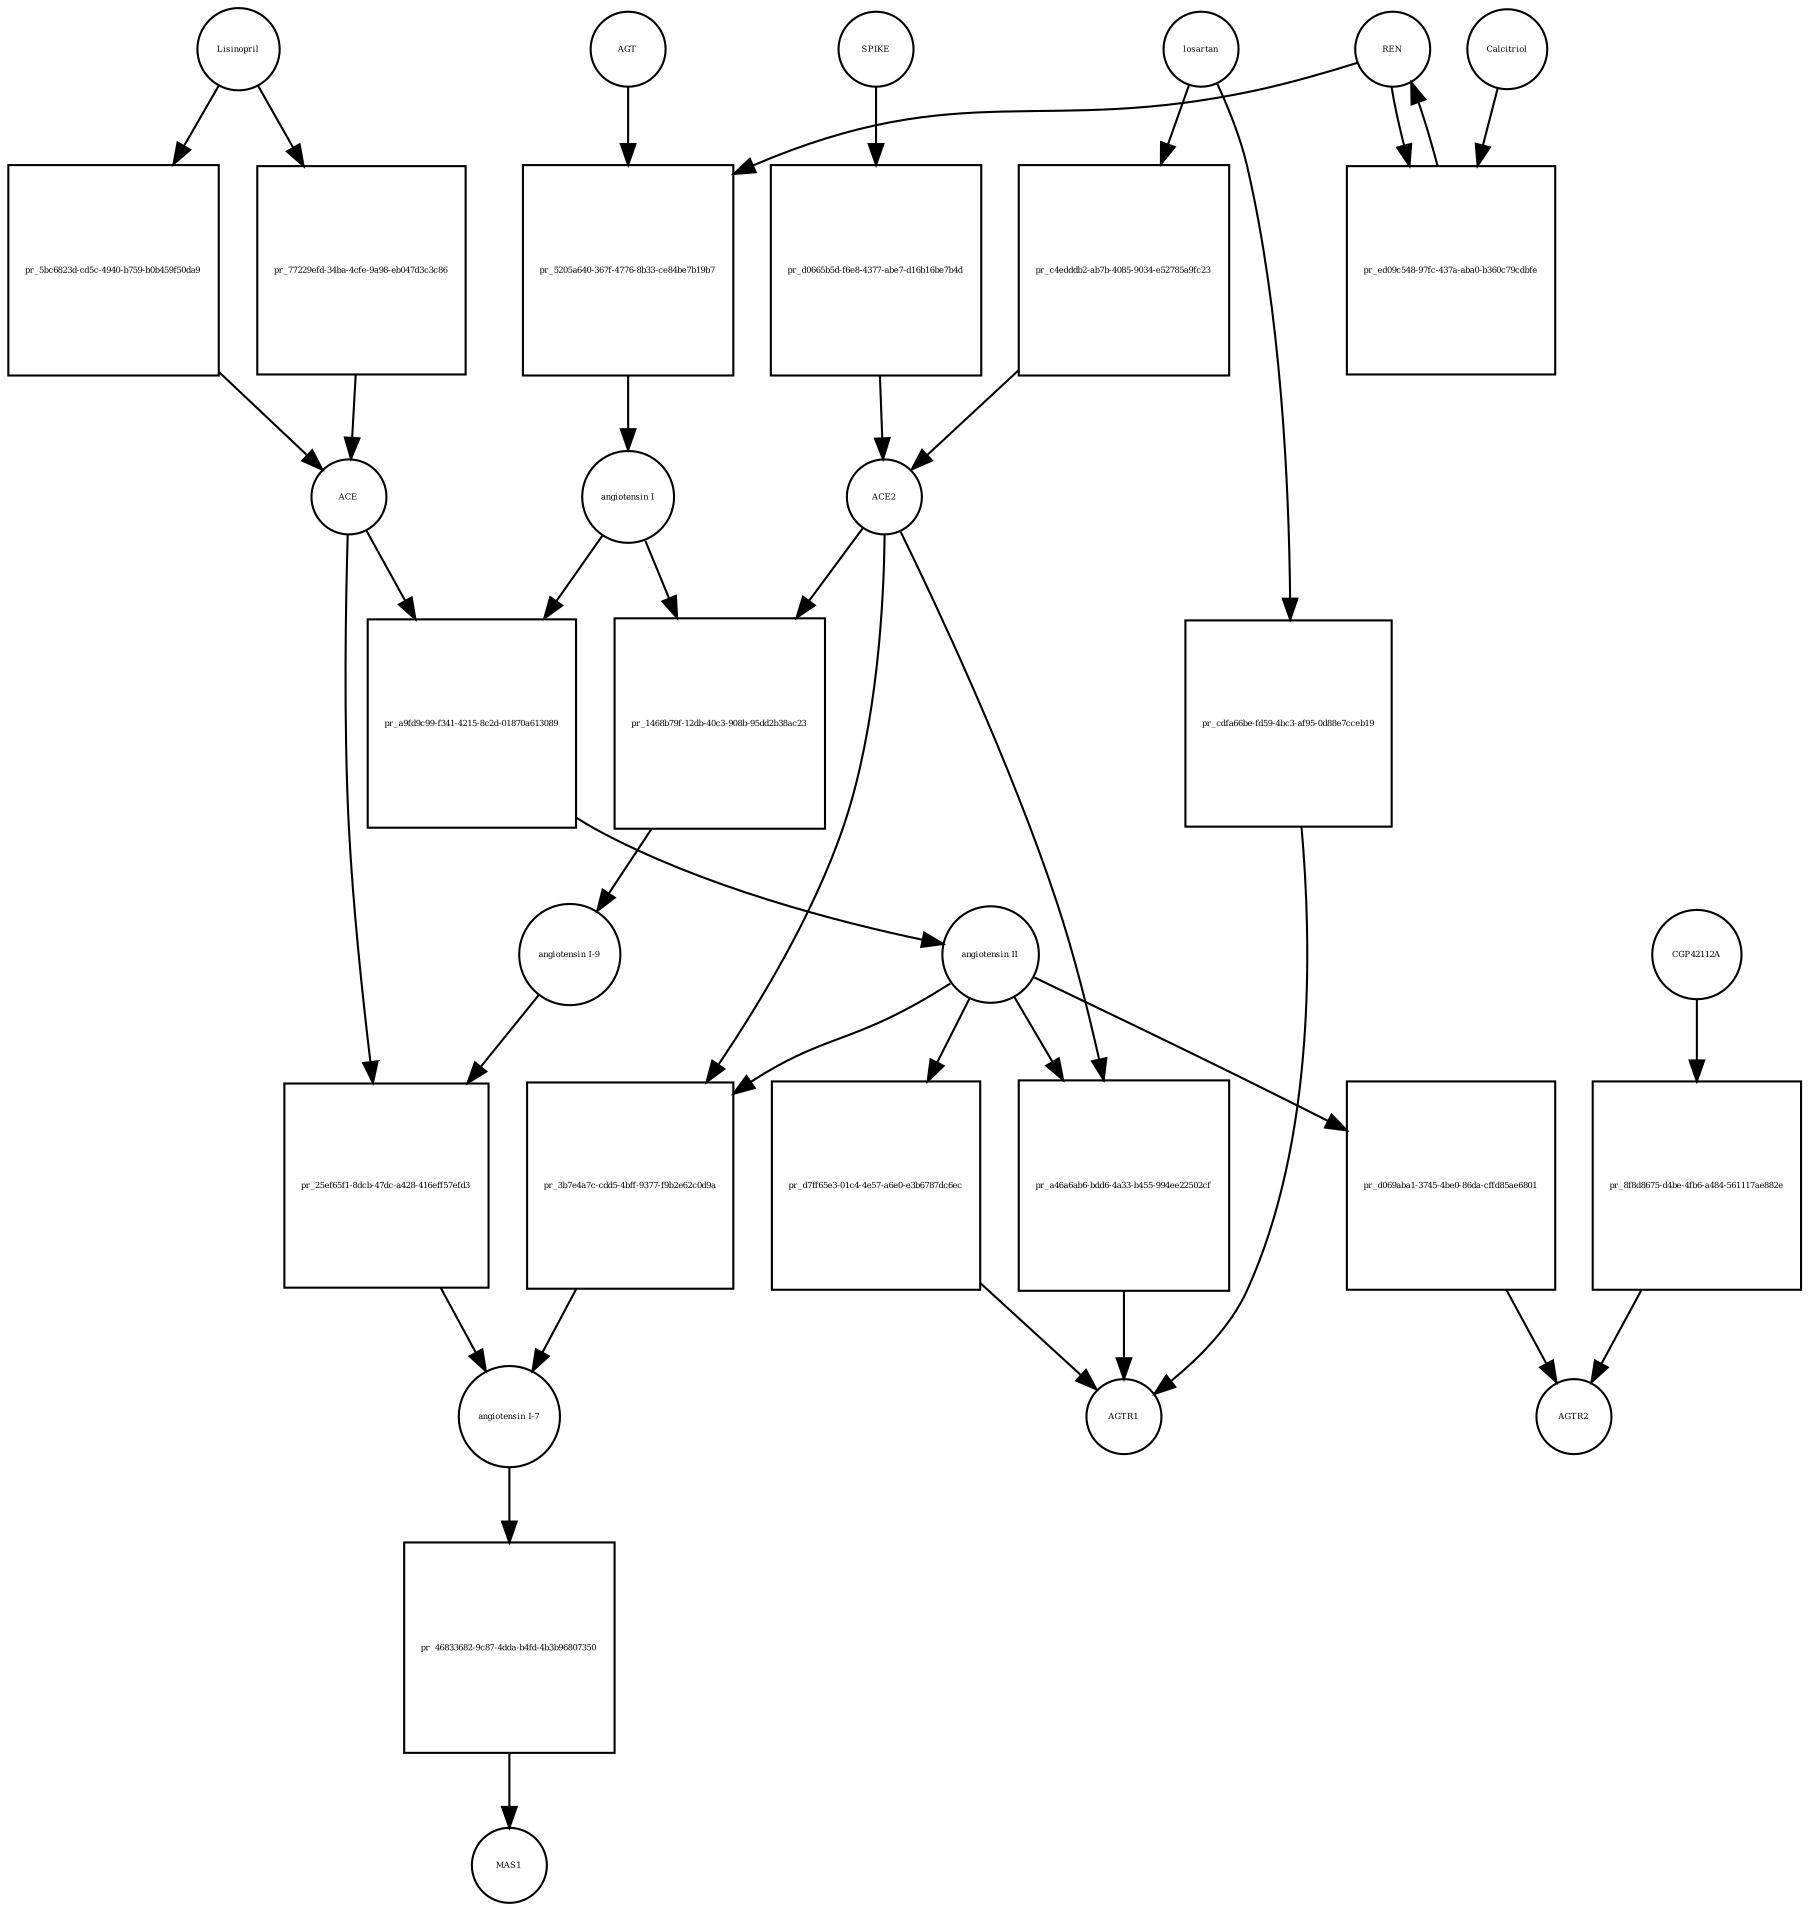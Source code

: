 strict digraph  {
AGT [annotation="", bipartite=0, cls=macromolecule, fontsize=4, label=AGT, shape=circle];
"pr_5205a640-367f-4776-8b33-ce84be7b19b7" [annotation="", bipartite=1, cls=process, fontsize=4, label="pr_5205a640-367f-4776-8b33-ce84be7b19b7", shape=square];
"angiotensin I" [annotation="", bipartite=0, cls="simple chemical", fontsize=4, label="angiotensin I", shape=circle];
REN [annotation="", bipartite=0, cls=macromolecule, fontsize=4, label=REN, shape=circle];
"pr_a9fd9c99-f341-4215-8c2d-01870a613089" [annotation="", bipartite=1, cls=process, fontsize=4, label="pr_a9fd9c99-f341-4215-8c2d-01870a613089", shape=square];
"angiotensin II" [annotation="", bipartite=0, cls="simple chemical", fontsize=4, label="angiotensin II", shape=circle];
ACE [annotation="", bipartite=0, cls=macromolecule, fontsize=4, label=ACE, shape=circle];
"pr_1468b79f-12db-40c3-908b-95dd2b38ac23" [annotation="", bipartite=1, cls=process, fontsize=4, label="pr_1468b79f-12db-40c3-908b-95dd2b38ac23", shape=square];
"angiotensin I-9" [annotation="", bipartite=0, cls="simple chemical", fontsize=4, label="angiotensin I-9", shape=circle];
ACE2 [annotation="", bipartite=0, cls=macromolecule, fontsize=4, label=ACE2, shape=circle];
"pr_25ef65f1-8dcb-47dc-a428-416eff57efd3" [annotation="", bipartite=1, cls=process, fontsize=4, label="pr_25ef65f1-8dcb-47dc-a428-416eff57efd3", shape=square];
"angiotensin I-7" [annotation="", bipartite=0, cls="simple chemical", fontsize=4, label="angiotensin I-7", shape=circle];
"pr_3b7e4a7c-cdd5-4bff-9377-f9b2e62c0d9a" [annotation="", bipartite=1, cls=process, fontsize=4, label="pr_3b7e4a7c-cdd5-4bff-9377-f9b2e62c0d9a", shape=square];
SPIKE [annotation="", bipartite=0, cls=macromolecule, fontsize=4, label=SPIKE, shape=circle];
"pr_d0665b5d-f6e8-4377-abe7-d16b16be7b4d" [annotation="", bipartite=1, cls=process, fontsize=4, label="pr_d0665b5d-f6e8-4377-abe7-d16b16be7b4d", shape=square];
Lisinopril [annotation="", bipartite=0, cls="simple chemical", fontsize=4, label=Lisinopril, shape=circle];
"pr_5bc6823d-cd5c-4940-b759-b0b459f50da9" [annotation="", bipartite=1, cls=process, fontsize=4, label="pr_5bc6823d-cd5c-4940-b759-b0b459f50da9", shape=square];
"pr_d7ff65e3-01c4-4e57-a6e0-e3b6787dc6ec" [annotation="", bipartite=1, cls=process, fontsize=4, label="pr_d7ff65e3-01c4-4e57-a6e0-e3b6787dc6ec", shape=square];
AGTR1 [annotation="", bipartite=0, cls=macromolecule, fontsize=4, label=AGTR1, shape=circle];
"pr_d069aba1-3745-4be0-86da-cffd85ae6801" [annotation="", bipartite=1, cls=process, fontsize=4, label="pr_d069aba1-3745-4be0-86da-cffd85ae6801", shape=square];
AGTR2 [annotation="", bipartite=0, cls=macromolecule, fontsize=4, label=AGTR2, shape=circle];
"pr_46833682-9c87-4dda-b4fd-4b3b96807350" [annotation="", bipartite=1, cls=process, fontsize=4, label="pr_46833682-9c87-4dda-b4fd-4b3b96807350", shape=square];
MAS1 [annotation="", bipartite=0, cls=macromolecule, fontsize=4, label=MAS1, shape=circle];
losartan [annotation="", bipartite=0, cls="simple chemical", fontsize=4, label=losartan, shape=circle];
"pr_cdfa66be-fd59-4bc3-af95-0d88e7cceb19" [annotation="", bipartite=1, cls=process, fontsize=4, label="pr_cdfa66be-fd59-4bc3-af95-0d88e7cceb19", shape=square];
"pr_ed09c548-97fc-437a-aba0-b360c79cdbfe" [annotation="", bipartite=1, cls=process, fontsize=4, label="pr_ed09c548-97fc-437a-aba0-b360c79cdbfe", shape=square];
Calcitriol [annotation="", bipartite=0, cls="simple chemical", fontsize=4, label=Calcitriol, shape=circle];
"pr_77229efd-34ba-4cfe-9a98-eb047d3c3c86" [annotation="", bipartite=1, cls=process, fontsize=4, label="pr_77229efd-34ba-4cfe-9a98-eb047d3c3c86", shape=square];
"pr_a46a6ab6-bdd6-4a33-b455-994ee22502cf" [annotation="", bipartite=1, cls=process, fontsize=4, label="pr_a46a6ab6-bdd6-4a33-b455-994ee22502cf", shape=square];
CGP42112A [annotation="", bipartite=0, cls="simple chemical", fontsize=4, label=CGP42112A, shape=circle];
"pr_8f8d8675-d4be-4fb6-a484-561117ae882e" [annotation="", bipartite=1, cls=process, fontsize=4, label="pr_8f8d8675-d4be-4fb6-a484-561117ae882e", shape=square];
"pr_c4edddb2-ab7b-4085-9034-e52785a9fc23" [annotation="", bipartite=1, cls=process, fontsize=4, label="pr_c4edddb2-ab7b-4085-9034-e52785a9fc23", shape=square];
AGT -> "pr_5205a640-367f-4776-8b33-ce84be7b19b7"  [annotation="", interaction_type=consumption];
"pr_5205a640-367f-4776-8b33-ce84be7b19b7" -> "angiotensin I"  [annotation="", interaction_type=production];
"angiotensin I" -> "pr_a9fd9c99-f341-4215-8c2d-01870a613089"  [annotation="", interaction_type=consumption];
"angiotensin I" -> "pr_1468b79f-12db-40c3-908b-95dd2b38ac23"  [annotation="", interaction_type=consumption];
REN -> "pr_5205a640-367f-4776-8b33-ce84be7b19b7"  [annotation="", interaction_type=catalysis];
REN -> "pr_ed09c548-97fc-437a-aba0-b360c79cdbfe"  [annotation="", interaction_type=consumption];
"pr_a9fd9c99-f341-4215-8c2d-01870a613089" -> "angiotensin II"  [annotation="", interaction_type=production];
"angiotensin II" -> "pr_3b7e4a7c-cdd5-4bff-9377-f9b2e62c0d9a"  [annotation="", interaction_type=consumption];
"angiotensin II" -> "pr_d7ff65e3-01c4-4e57-a6e0-e3b6787dc6ec"  [annotation="", interaction_type=consumption];
"angiotensin II" -> "pr_d069aba1-3745-4be0-86da-cffd85ae6801"  [annotation="", interaction_type=consumption];
"angiotensin II" -> "pr_a46a6ab6-bdd6-4a33-b455-994ee22502cf"  [annotation="", interaction_type=modulation];
ACE -> "pr_a9fd9c99-f341-4215-8c2d-01870a613089"  [annotation="", interaction_type=catalysis];
ACE -> "pr_25ef65f1-8dcb-47dc-a428-416eff57efd3"  [annotation="", interaction_type=catalysis];
"pr_1468b79f-12db-40c3-908b-95dd2b38ac23" -> "angiotensin I-9"  [annotation="", interaction_type=production];
"angiotensin I-9" -> "pr_25ef65f1-8dcb-47dc-a428-416eff57efd3"  [annotation="", interaction_type=consumption];
ACE2 -> "pr_1468b79f-12db-40c3-908b-95dd2b38ac23"  [annotation="", interaction_type=catalysis];
ACE2 -> "pr_3b7e4a7c-cdd5-4bff-9377-f9b2e62c0d9a"  [annotation="", interaction_type=catalysis];
ACE2 -> "pr_a46a6ab6-bdd6-4a33-b455-994ee22502cf"  [annotation="", interaction_type=consumption];
"pr_25ef65f1-8dcb-47dc-a428-416eff57efd3" -> "angiotensin I-7"  [annotation="", interaction_type=production];
"angiotensin I-7" -> "pr_46833682-9c87-4dda-b4fd-4b3b96807350"  [annotation="", interaction_type=consumption];
"pr_3b7e4a7c-cdd5-4bff-9377-f9b2e62c0d9a" -> "angiotensin I-7"  [annotation="", interaction_type=production];
SPIKE -> "pr_d0665b5d-f6e8-4377-abe7-d16b16be7b4d"  [annotation="", interaction_type=consumption];
"pr_d0665b5d-f6e8-4377-abe7-d16b16be7b4d" -> ACE2  [annotation="", interaction_type=production];
Lisinopril -> "pr_5bc6823d-cd5c-4940-b759-b0b459f50da9"  [annotation="", interaction_type=consumption];
Lisinopril -> "pr_77229efd-34ba-4cfe-9a98-eb047d3c3c86"  [annotation="", interaction_type=consumption];
"pr_5bc6823d-cd5c-4940-b759-b0b459f50da9" -> ACE  [annotation="", interaction_type=production];
"pr_d7ff65e3-01c4-4e57-a6e0-e3b6787dc6ec" -> AGTR1  [annotation="", interaction_type=production];
"pr_d069aba1-3745-4be0-86da-cffd85ae6801" -> AGTR2  [annotation="", interaction_type=production];
"pr_46833682-9c87-4dda-b4fd-4b3b96807350" -> MAS1  [annotation="", interaction_type=production];
losartan -> "pr_cdfa66be-fd59-4bc3-af95-0d88e7cceb19"  [annotation="", interaction_type=consumption];
losartan -> "pr_c4edddb2-ab7b-4085-9034-e52785a9fc23"  [annotation="", interaction_type=consumption];
"pr_cdfa66be-fd59-4bc3-af95-0d88e7cceb19" -> AGTR1  [annotation="", interaction_type=production];
"pr_ed09c548-97fc-437a-aba0-b360c79cdbfe" -> REN  [annotation="", interaction_type=production];
Calcitriol -> "pr_ed09c548-97fc-437a-aba0-b360c79cdbfe"  [annotation="", interaction_type=inhibition];
"pr_77229efd-34ba-4cfe-9a98-eb047d3c3c86" -> ACE  [annotation="", interaction_type=production];
"pr_a46a6ab6-bdd6-4a33-b455-994ee22502cf" -> AGTR1  [annotation="", interaction_type=production];
CGP42112A -> "pr_8f8d8675-d4be-4fb6-a484-561117ae882e"  [annotation="", interaction_type=consumption];
"pr_8f8d8675-d4be-4fb6-a484-561117ae882e" -> AGTR2  [annotation="", interaction_type=production];
"pr_c4edddb2-ab7b-4085-9034-e52785a9fc23" -> ACE2  [annotation="", interaction_type=production];
}
